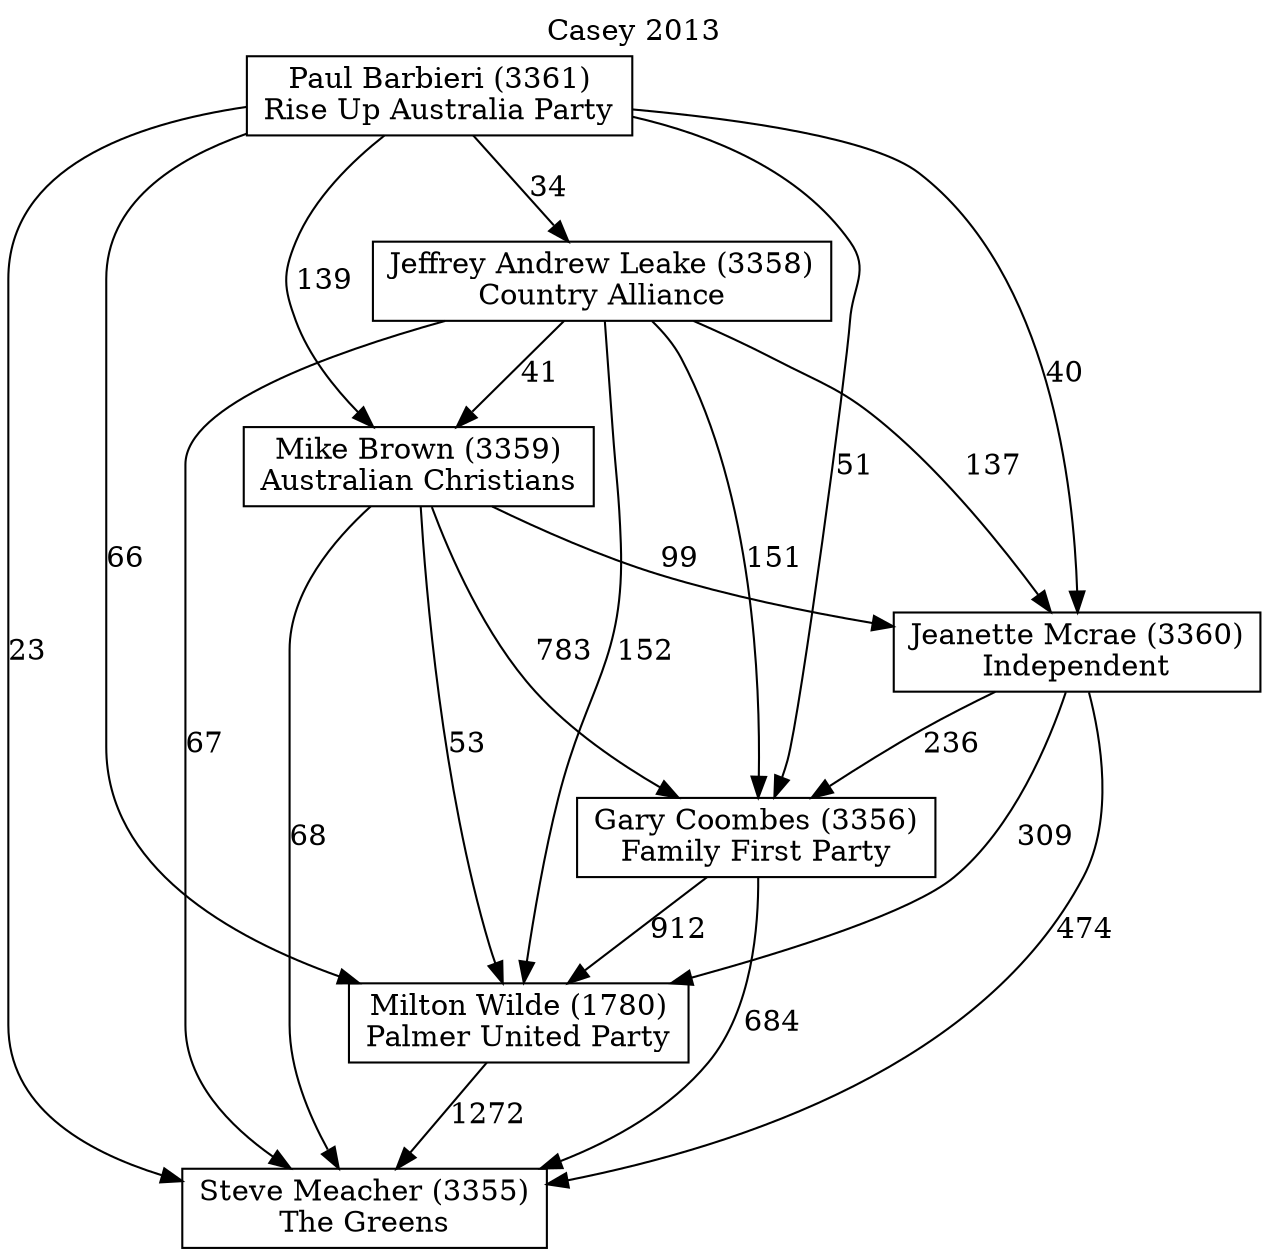 // House preference flow
digraph "Steve Meacher (3355)_Casey_2013" {
	graph [label="Casey 2013" labelloc=t mclimit=10]
	node [shape=box]
	"Steve Meacher (3355)" [label="Steve Meacher (3355)
The Greens"]
	"Milton Wilde (1780)" [label="Milton Wilde (1780)
Palmer United Party"]
	"Gary Coombes (3356)" [label="Gary Coombes (3356)
Family First Party"]
	"Jeanette Mcrae (3360)" [label="Jeanette Mcrae (3360)
Independent"]
	"Mike Brown (3359)" [label="Mike Brown (3359)
Australian Christians"]
	"Jeffrey Andrew Leake (3358)" [label="Jeffrey Andrew Leake (3358)
Country Alliance"]
	"Paul Barbieri (3361)" [label="Paul Barbieri (3361)
Rise Up Australia Party"]
	"Steve Meacher (3355)" [label="Steve Meacher (3355)
The Greens"]
	"Gary Coombes (3356)" [label="Gary Coombes (3356)
Family First Party"]
	"Jeanette Mcrae (3360)" [label="Jeanette Mcrae (3360)
Independent"]
	"Mike Brown (3359)" [label="Mike Brown (3359)
Australian Christians"]
	"Jeffrey Andrew Leake (3358)" [label="Jeffrey Andrew Leake (3358)
Country Alliance"]
	"Paul Barbieri (3361)" [label="Paul Barbieri (3361)
Rise Up Australia Party"]
	"Steve Meacher (3355)" [label="Steve Meacher (3355)
The Greens"]
	"Jeanette Mcrae (3360)" [label="Jeanette Mcrae (3360)
Independent"]
	"Mike Brown (3359)" [label="Mike Brown (3359)
Australian Christians"]
	"Jeffrey Andrew Leake (3358)" [label="Jeffrey Andrew Leake (3358)
Country Alliance"]
	"Paul Barbieri (3361)" [label="Paul Barbieri (3361)
Rise Up Australia Party"]
	"Steve Meacher (3355)" [label="Steve Meacher (3355)
The Greens"]
	"Mike Brown (3359)" [label="Mike Brown (3359)
Australian Christians"]
	"Jeffrey Andrew Leake (3358)" [label="Jeffrey Andrew Leake (3358)
Country Alliance"]
	"Paul Barbieri (3361)" [label="Paul Barbieri (3361)
Rise Up Australia Party"]
	"Steve Meacher (3355)" [label="Steve Meacher (3355)
The Greens"]
	"Jeffrey Andrew Leake (3358)" [label="Jeffrey Andrew Leake (3358)
Country Alliance"]
	"Paul Barbieri (3361)" [label="Paul Barbieri (3361)
Rise Up Australia Party"]
	"Steve Meacher (3355)" [label="Steve Meacher (3355)
The Greens"]
	"Paul Barbieri (3361)" [label="Paul Barbieri (3361)
Rise Up Australia Party"]
	"Paul Barbieri (3361)" [label="Paul Barbieri (3361)
Rise Up Australia Party"]
	"Jeffrey Andrew Leake (3358)" [label="Jeffrey Andrew Leake (3358)
Country Alliance"]
	"Paul Barbieri (3361)" [label="Paul Barbieri (3361)
Rise Up Australia Party"]
	"Paul Barbieri (3361)" [label="Paul Barbieri (3361)
Rise Up Australia Party"]
	"Mike Brown (3359)" [label="Mike Brown (3359)
Australian Christians"]
	"Jeffrey Andrew Leake (3358)" [label="Jeffrey Andrew Leake (3358)
Country Alliance"]
	"Paul Barbieri (3361)" [label="Paul Barbieri (3361)
Rise Up Australia Party"]
	"Mike Brown (3359)" [label="Mike Brown (3359)
Australian Christians"]
	"Paul Barbieri (3361)" [label="Paul Barbieri (3361)
Rise Up Australia Party"]
	"Paul Barbieri (3361)" [label="Paul Barbieri (3361)
Rise Up Australia Party"]
	"Jeffrey Andrew Leake (3358)" [label="Jeffrey Andrew Leake (3358)
Country Alliance"]
	"Paul Barbieri (3361)" [label="Paul Barbieri (3361)
Rise Up Australia Party"]
	"Paul Barbieri (3361)" [label="Paul Barbieri (3361)
Rise Up Australia Party"]
	"Jeanette Mcrae (3360)" [label="Jeanette Mcrae (3360)
Independent"]
	"Mike Brown (3359)" [label="Mike Brown (3359)
Australian Christians"]
	"Jeffrey Andrew Leake (3358)" [label="Jeffrey Andrew Leake (3358)
Country Alliance"]
	"Paul Barbieri (3361)" [label="Paul Barbieri (3361)
Rise Up Australia Party"]
	"Jeanette Mcrae (3360)" [label="Jeanette Mcrae (3360)
Independent"]
	"Jeffrey Andrew Leake (3358)" [label="Jeffrey Andrew Leake (3358)
Country Alliance"]
	"Paul Barbieri (3361)" [label="Paul Barbieri (3361)
Rise Up Australia Party"]
	"Jeanette Mcrae (3360)" [label="Jeanette Mcrae (3360)
Independent"]
	"Paul Barbieri (3361)" [label="Paul Barbieri (3361)
Rise Up Australia Party"]
	"Paul Barbieri (3361)" [label="Paul Barbieri (3361)
Rise Up Australia Party"]
	"Jeffrey Andrew Leake (3358)" [label="Jeffrey Andrew Leake (3358)
Country Alliance"]
	"Paul Barbieri (3361)" [label="Paul Barbieri (3361)
Rise Up Australia Party"]
	"Paul Barbieri (3361)" [label="Paul Barbieri (3361)
Rise Up Australia Party"]
	"Mike Brown (3359)" [label="Mike Brown (3359)
Australian Christians"]
	"Jeffrey Andrew Leake (3358)" [label="Jeffrey Andrew Leake (3358)
Country Alliance"]
	"Paul Barbieri (3361)" [label="Paul Barbieri (3361)
Rise Up Australia Party"]
	"Mike Brown (3359)" [label="Mike Brown (3359)
Australian Christians"]
	"Paul Barbieri (3361)" [label="Paul Barbieri (3361)
Rise Up Australia Party"]
	"Paul Barbieri (3361)" [label="Paul Barbieri (3361)
Rise Up Australia Party"]
	"Jeffrey Andrew Leake (3358)" [label="Jeffrey Andrew Leake (3358)
Country Alliance"]
	"Paul Barbieri (3361)" [label="Paul Barbieri (3361)
Rise Up Australia Party"]
	"Paul Barbieri (3361)" [label="Paul Barbieri (3361)
Rise Up Australia Party"]
	"Gary Coombes (3356)" [label="Gary Coombes (3356)
Family First Party"]
	"Jeanette Mcrae (3360)" [label="Jeanette Mcrae (3360)
Independent"]
	"Mike Brown (3359)" [label="Mike Brown (3359)
Australian Christians"]
	"Jeffrey Andrew Leake (3358)" [label="Jeffrey Andrew Leake (3358)
Country Alliance"]
	"Paul Barbieri (3361)" [label="Paul Barbieri (3361)
Rise Up Australia Party"]
	"Gary Coombes (3356)" [label="Gary Coombes (3356)
Family First Party"]
	"Mike Brown (3359)" [label="Mike Brown (3359)
Australian Christians"]
	"Jeffrey Andrew Leake (3358)" [label="Jeffrey Andrew Leake (3358)
Country Alliance"]
	"Paul Barbieri (3361)" [label="Paul Barbieri (3361)
Rise Up Australia Party"]
	"Gary Coombes (3356)" [label="Gary Coombes (3356)
Family First Party"]
	"Jeffrey Andrew Leake (3358)" [label="Jeffrey Andrew Leake (3358)
Country Alliance"]
	"Paul Barbieri (3361)" [label="Paul Barbieri (3361)
Rise Up Australia Party"]
	"Gary Coombes (3356)" [label="Gary Coombes (3356)
Family First Party"]
	"Paul Barbieri (3361)" [label="Paul Barbieri (3361)
Rise Up Australia Party"]
	"Paul Barbieri (3361)" [label="Paul Barbieri (3361)
Rise Up Australia Party"]
	"Jeffrey Andrew Leake (3358)" [label="Jeffrey Andrew Leake (3358)
Country Alliance"]
	"Paul Barbieri (3361)" [label="Paul Barbieri (3361)
Rise Up Australia Party"]
	"Paul Barbieri (3361)" [label="Paul Barbieri (3361)
Rise Up Australia Party"]
	"Mike Brown (3359)" [label="Mike Brown (3359)
Australian Christians"]
	"Jeffrey Andrew Leake (3358)" [label="Jeffrey Andrew Leake (3358)
Country Alliance"]
	"Paul Barbieri (3361)" [label="Paul Barbieri (3361)
Rise Up Australia Party"]
	"Mike Brown (3359)" [label="Mike Brown (3359)
Australian Christians"]
	"Paul Barbieri (3361)" [label="Paul Barbieri (3361)
Rise Up Australia Party"]
	"Paul Barbieri (3361)" [label="Paul Barbieri (3361)
Rise Up Australia Party"]
	"Jeffrey Andrew Leake (3358)" [label="Jeffrey Andrew Leake (3358)
Country Alliance"]
	"Paul Barbieri (3361)" [label="Paul Barbieri (3361)
Rise Up Australia Party"]
	"Paul Barbieri (3361)" [label="Paul Barbieri (3361)
Rise Up Australia Party"]
	"Jeanette Mcrae (3360)" [label="Jeanette Mcrae (3360)
Independent"]
	"Mike Brown (3359)" [label="Mike Brown (3359)
Australian Christians"]
	"Jeffrey Andrew Leake (3358)" [label="Jeffrey Andrew Leake (3358)
Country Alliance"]
	"Paul Barbieri (3361)" [label="Paul Barbieri (3361)
Rise Up Australia Party"]
	"Jeanette Mcrae (3360)" [label="Jeanette Mcrae (3360)
Independent"]
	"Jeffrey Andrew Leake (3358)" [label="Jeffrey Andrew Leake (3358)
Country Alliance"]
	"Paul Barbieri (3361)" [label="Paul Barbieri (3361)
Rise Up Australia Party"]
	"Jeanette Mcrae (3360)" [label="Jeanette Mcrae (3360)
Independent"]
	"Paul Barbieri (3361)" [label="Paul Barbieri (3361)
Rise Up Australia Party"]
	"Paul Barbieri (3361)" [label="Paul Barbieri (3361)
Rise Up Australia Party"]
	"Jeffrey Andrew Leake (3358)" [label="Jeffrey Andrew Leake (3358)
Country Alliance"]
	"Paul Barbieri (3361)" [label="Paul Barbieri (3361)
Rise Up Australia Party"]
	"Paul Barbieri (3361)" [label="Paul Barbieri (3361)
Rise Up Australia Party"]
	"Mike Brown (3359)" [label="Mike Brown (3359)
Australian Christians"]
	"Jeffrey Andrew Leake (3358)" [label="Jeffrey Andrew Leake (3358)
Country Alliance"]
	"Paul Barbieri (3361)" [label="Paul Barbieri (3361)
Rise Up Australia Party"]
	"Mike Brown (3359)" [label="Mike Brown (3359)
Australian Christians"]
	"Paul Barbieri (3361)" [label="Paul Barbieri (3361)
Rise Up Australia Party"]
	"Paul Barbieri (3361)" [label="Paul Barbieri (3361)
Rise Up Australia Party"]
	"Jeffrey Andrew Leake (3358)" [label="Jeffrey Andrew Leake (3358)
Country Alliance"]
	"Paul Barbieri (3361)" [label="Paul Barbieri (3361)
Rise Up Australia Party"]
	"Paul Barbieri (3361)" [label="Paul Barbieri (3361)
Rise Up Australia Party"]
	"Milton Wilde (1780)" [label="Milton Wilde (1780)
Palmer United Party"]
	"Gary Coombes (3356)" [label="Gary Coombes (3356)
Family First Party"]
	"Jeanette Mcrae (3360)" [label="Jeanette Mcrae (3360)
Independent"]
	"Mike Brown (3359)" [label="Mike Brown (3359)
Australian Christians"]
	"Jeffrey Andrew Leake (3358)" [label="Jeffrey Andrew Leake (3358)
Country Alliance"]
	"Paul Barbieri (3361)" [label="Paul Barbieri (3361)
Rise Up Australia Party"]
	"Milton Wilde (1780)" [label="Milton Wilde (1780)
Palmer United Party"]
	"Jeanette Mcrae (3360)" [label="Jeanette Mcrae (3360)
Independent"]
	"Mike Brown (3359)" [label="Mike Brown (3359)
Australian Christians"]
	"Jeffrey Andrew Leake (3358)" [label="Jeffrey Andrew Leake (3358)
Country Alliance"]
	"Paul Barbieri (3361)" [label="Paul Barbieri (3361)
Rise Up Australia Party"]
	"Milton Wilde (1780)" [label="Milton Wilde (1780)
Palmer United Party"]
	"Mike Brown (3359)" [label="Mike Brown (3359)
Australian Christians"]
	"Jeffrey Andrew Leake (3358)" [label="Jeffrey Andrew Leake (3358)
Country Alliance"]
	"Paul Barbieri (3361)" [label="Paul Barbieri (3361)
Rise Up Australia Party"]
	"Milton Wilde (1780)" [label="Milton Wilde (1780)
Palmer United Party"]
	"Jeffrey Andrew Leake (3358)" [label="Jeffrey Andrew Leake (3358)
Country Alliance"]
	"Paul Barbieri (3361)" [label="Paul Barbieri (3361)
Rise Up Australia Party"]
	"Milton Wilde (1780)" [label="Milton Wilde (1780)
Palmer United Party"]
	"Paul Barbieri (3361)" [label="Paul Barbieri (3361)
Rise Up Australia Party"]
	"Paul Barbieri (3361)" [label="Paul Barbieri (3361)
Rise Up Australia Party"]
	"Jeffrey Andrew Leake (3358)" [label="Jeffrey Andrew Leake (3358)
Country Alliance"]
	"Paul Barbieri (3361)" [label="Paul Barbieri (3361)
Rise Up Australia Party"]
	"Paul Barbieri (3361)" [label="Paul Barbieri (3361)
Rise Up Australia Party"]
	"Mike Brown (3359)" [label="Mike Brown (3359)
Australian Christians"]
	"Jeffrey Andrew Leake (3358)" [label="Jeffrey Andrew Leake (3358)
Country Alliance"]
	"Paul Barbieri (3361)" [label="Paul Barbieri (3361)
Rise Up Australia Party"]
	"Mike Brown (3359)" [label="Mike Brown (3359)
Australian Christians"]
	"Paul Barbieri (3361)" [label="Paul Barbieri (3361)
Rise Up Australia Party"]
	"Paul Barbieri (3361)" [label="Paul Barbieri (3361)
Rise Up Australia Party"]
	"Jeffrey Andrew Leake (3358)" [label="Jeffrey Andrew Leake (3358)
Country Alliance"]
	"Paul Barbieri (3361)" [label="Paul Barbieri (3361)
Rise Up Australia Party"]
	"Paul Barbieri (3361)" [label="Paul Barbieri (3361)
Rise Up Australia Party"]
	"Jeanette Mcrae (3360)" [label="Jeanette Mcrae (3360)
Independent"]
	"Mike Brown (3359)" [label="Mike Brown (3359)
Australian Christians"]
	"Jeffrey Andrew Leake (3358)" [label="Jeffrey Andrew Leake (3358)
Country Alliance"]
	"Paul Barbieri (3361)" [label="Paul Barbieri (3361)
Rise Up Australia Party"]
	"Jeanette Mcrae (3360)" [label="Jeanette Mcrae (3360)
Independent"]
	"Jeffrey Andrew Leake (3358)" [label="Jeffrey Andrew Leake (3358)
Country Alliance"]
	"Paul Barbieri (3361)" [label="Paul Barbieri (3361)
Rise Up Australia Party"]
	"Jeanette Mcrae (3360)" [label="Jeanette Mcrae (3360)
Independent"]
	"Paul Barbieri (3361)" [label="Paul Barbieri (3361)
Rise Up Australia Party"]
	"Paul Barbieri (3361)" [label="Paul Barbieri (3361)
Rise Up Australia Party"]
	"Jeffrey Andrew Leake (3358)" [label="Jeffrey Andrew Leake (3358)
Country Alliance"]
	"Paul Barbieri (3361)" [label="Paul Barbieri (3361)
Rise Up Australia Party"]
	"Paul Barbieri (3361)" [label="Paul Barbieri (3361)
Rise Up Australia Party"]
	"Mike Brown (3359)" [label="Mike Brown (3359)
Australian Christians"]
	"Jeffrey Andrew Leake (3358)" [label="Jeffrey Andrew Leake (3358)
Country Alliance"]
	"Paul Barbieri (3361)" [label="Paul Barbieri (3361)
Rise Up Australia Party"]
	"Mike Brown (3359)" [label="Mike Brown (3359)
Australian Christians"]
	"Paul Barbieri (3361)" [label="Paul Barbieri (3361)
Rise Up Australia Party"]
	"Paul Barbieri (3361)" [label="Paul Barbieri (3361)
Rise Up Australia Party"]
	"Jeffrey Andrew Leake (3358)" [label="Jeffrey Andrew Leake (3358)
Country Alliance"]
	"Paul Barbieri (3361)" [label="Paul Barbieri (3361)
Rise Up Australia Party"]
	"Paul Barbieri (3361)" [label="Paul Barbieri (3361)
Rise Up Australia Party"]
	"Gary Coombes (3356)" [label="Gary Coombes (3356)
Family First Party"]
	"Jeanette Mcrae (3360)" [label="Jeanette Mcrae (3360)
Independent"]
	"Mike Brown (3359)" [label="Mike Brown (3359)
Australian Christians"]
	"Jeffrey Andrew Leake (3358)" [label="Jeffrey Andrew Leake (3358)
Country Alliance"]
	"Paul Barbieri (3361)" [label="Paul Barbieri (3361)
Rise Up Australia Party"]
	"Gary Coombes (3356)" [label="Gary Coombes (3356)
Family First Party"]
	"Mike Brown (3359)" [label="Mike Brown (3359)
Australian Christians"]
	"Jeffrey Andrew Leake (3358)" [label="Jeffrey Andrew Leake (3358)
Country Alliance"]
	"Paul Barbieri (3361)" [label="Paul Barbieri (3361)
Rise Up Australia Party"]
	"Gary Coombes (3356)" [label="Gary Coombes (3356)
Family First Party"]
	"Jeffrey Andrew Leake (3358)" [label="Jeffrey Andrew Leake (3358)
Country Alliance"]
	"Paul Barbieri (3361)" [label="Paul Barbieri (3361)
Rise Up Australia Party"]
	"Gary Coombes (3356)" [label="Gary Coombes (3356)
Family First Party"]
	"Paul Barbieri (3361)" [label="Paul Barbieri (3361)
Rise Up Australia Party"]
	"Paul Barbieri (3361)" [label="Paul Barbieri (3361)
Rise Up Australia Party"]
	"Jeffrey Andrew Leake (3358)" [label="Jeffrey Andrew Leake (3358)
Country Alliance"]
	"Paul Barbieri (3361)" [label="Paul Barbieri (3361)
Rise Up Australia Party"]
	"Paul Barbieri (3361)" [label="Paul Barbieri (3361)
Rise Up Australia Party"]
	"Mike Brown (3359)" [label="Mike Brown (3359)
Australian Christians"]
	"Jeffrey Andrew Leake (3358)" [label="Jeffrey Andrew Leake (3358)
Country Alliance"]
	"Paul Barbieri (3361)" [label="Paul Barbieri (3361)
Rise Up Australia Party"]
	"Mike Brown (3359)" [label="Mike Brown (3359)
Australian Christians"]
	"Paul Barbieri (3361)" [label="Paul Barbieri (3361)
Rise Up Australia Party"]
	"Paul Barbieri (3361)" [label="Paul Barbieri (3361)
Rise Up Australia Party"]
	"Jeffrey Andrew Leake (3358)" [label="Jeffrey Andrew Leake (3358)
Country Alliance"]
	"Paul Barbieri (3361)" [label="Paul Barbieri (3361)
Rise Up Australia Party"]
	"Paul Barbieri (3361)" [label="Paul Barbieri (3361)
Rise Up Australia Party"]
	"Jeanette Mcrae (3360)" [label="Jeanette Mcrae (3360)
Independent"]
	"Mike Brown (3359)" [label="Mike Brown (3359)
Australian Christians"]
	"Jeffrey Andrew Leake (3358)" [label="Jeffrey Andrew Leake (3358)
Country Alliance"]
	"Paul Barbieri (3361)" [label="Paul Barbieri (3361)
Rise Up Australia Party"]
	"Jeanette Mcrae (3360)" [label="Jeanette Mcrae (3360)
Independent"]
	"Jeffrey Andrew Leake (3358)" [label="Jeffrey Andrew Leake (3358)
Country Alliance"]
	"Paul Barbieri (3361)" [label="Paul Barbieri (3361)
Rise Up Australia Party"]
	"Jeanette Mcrae (3360)" [label="Jeanette Mcrae (3360)
Independent"]
	"Paul Barbieri (3361)" [label="Paul Barbieri (3361)
Rise Up Australia Party"]
	"Paul Barbieri (3361)" [label="Paul Barbieri (3361)
Rise Up Australia Party"]
	"Jeffrey Andrew Leake (3358)" [label="Jeffrey Andrew Leake (3358)
Country Alliance"]
	"Paul Barbieri (3361)" [label="Paul Barbieri (3361)
Rise Up Australia Party"]
	"Paul Barbieri (3361)" [label="Paul Barbieri (3361)
Rise Up Australia Party"]
	"Mike Brown (3359)" [label="Mike Brown (3359)
Australian Christians"]
	"Jeffrey Andrew Leake (3358)" [label="Jeffrey Andrew Leake (3358)
Country Alliance"]
	"Paul Barbieri (3361)" [label="Paul Barbieri (3361)
Rise Up Australia Party"]
	"Mike Brown (3359)" [label="Mike Brown (3359)
Australian Christians"]
	"Paul Barbieri (3361)" [label="Paul Barbieri (3361)
Rise Up Australia Party"]
	"Paul Barbieri (3361)" [label="Paul Barbieri (3361)
Rise Up Australia Party"]
	"Jeffrey Andrew Leake (3358)" [label="Jeffrey Andrew Leake (3358)
Country Alliance"]
	"Paul Barbieri (3361)" [label="Paul Barbieri (3361)
Rise Up Australia Party"]
	"Paul Barbieri (3361)" [label="Paul Barbieri (3361)
Rise Up Australia Party"]
	"Milton Wilde (1780)" -> "Steve Meacher (3355)" [label=1272]
	"Gary Coombes (3356)" -> "Milton Wilde (1780)" [label=912]
	"Jeanette Mcrae (3360)" -> "Gary Coombes (3356)" [label=236]
	"Mike Brown (3359)" -> "Jeanette Mcrae (3360)" [label=99]
	"Jeffrey Andrew Leake (3358)" -> "Mike Brown (3359)" [label=41]
	"Paul Barbieri (3361)" -> "Jeffrey Andrew Leake (3358)" [label=34]
	"Gary Coombes (3356)" -> "Steve Meacher (3355)" [label=684]
	"Jeanette Mcrae (3360)" -> "Steve Meacher (3355)" [label=474]
	"Mike Brown (3359)" -> "Steve Meacher (3355)" [label=68]
	"Jeffrey Andrew Leake (3358)" -> "Steve Meacher (3355)" [label=67]
	"Paul Barbieri (3361)" -> "Steve Meacher (3355)" [label=23]
	"Paul Barbieri (3361)" -> "Mike Brown (3359)" [label=139]
	"Jeffrey Andrew Leake (3358)" -> "Jeanette Mcrae (3360)" [label=137]
	"Paul Barbieri (3361)" -> "Jeanette Mcrae (3360)" [label=40]
	"Mike Brown (3359)" -> "Gary Coombes (3356)" [label=783]
	"Jeffrey Andrew Leake (3358)" -> "Gary Coombes (3356)" [label=151]
	"Paul Barbieri (3361)" -> "Gary Coombes (3356)" [label=51]
	"Jeanette Mcrae (3360)" -> "Milton Wilde (1780)" [label=309]
	"Mike Brown (3359)" -> "Milton Wilde (1780)" [label=53]
	"Jeffrey Andrew Leake (3358)" -> "Milton Wilde (1780)" [label=152]
	"Paul Barbieri (3361)" -> "Milton Wilde (1780)" [label=66]
}
